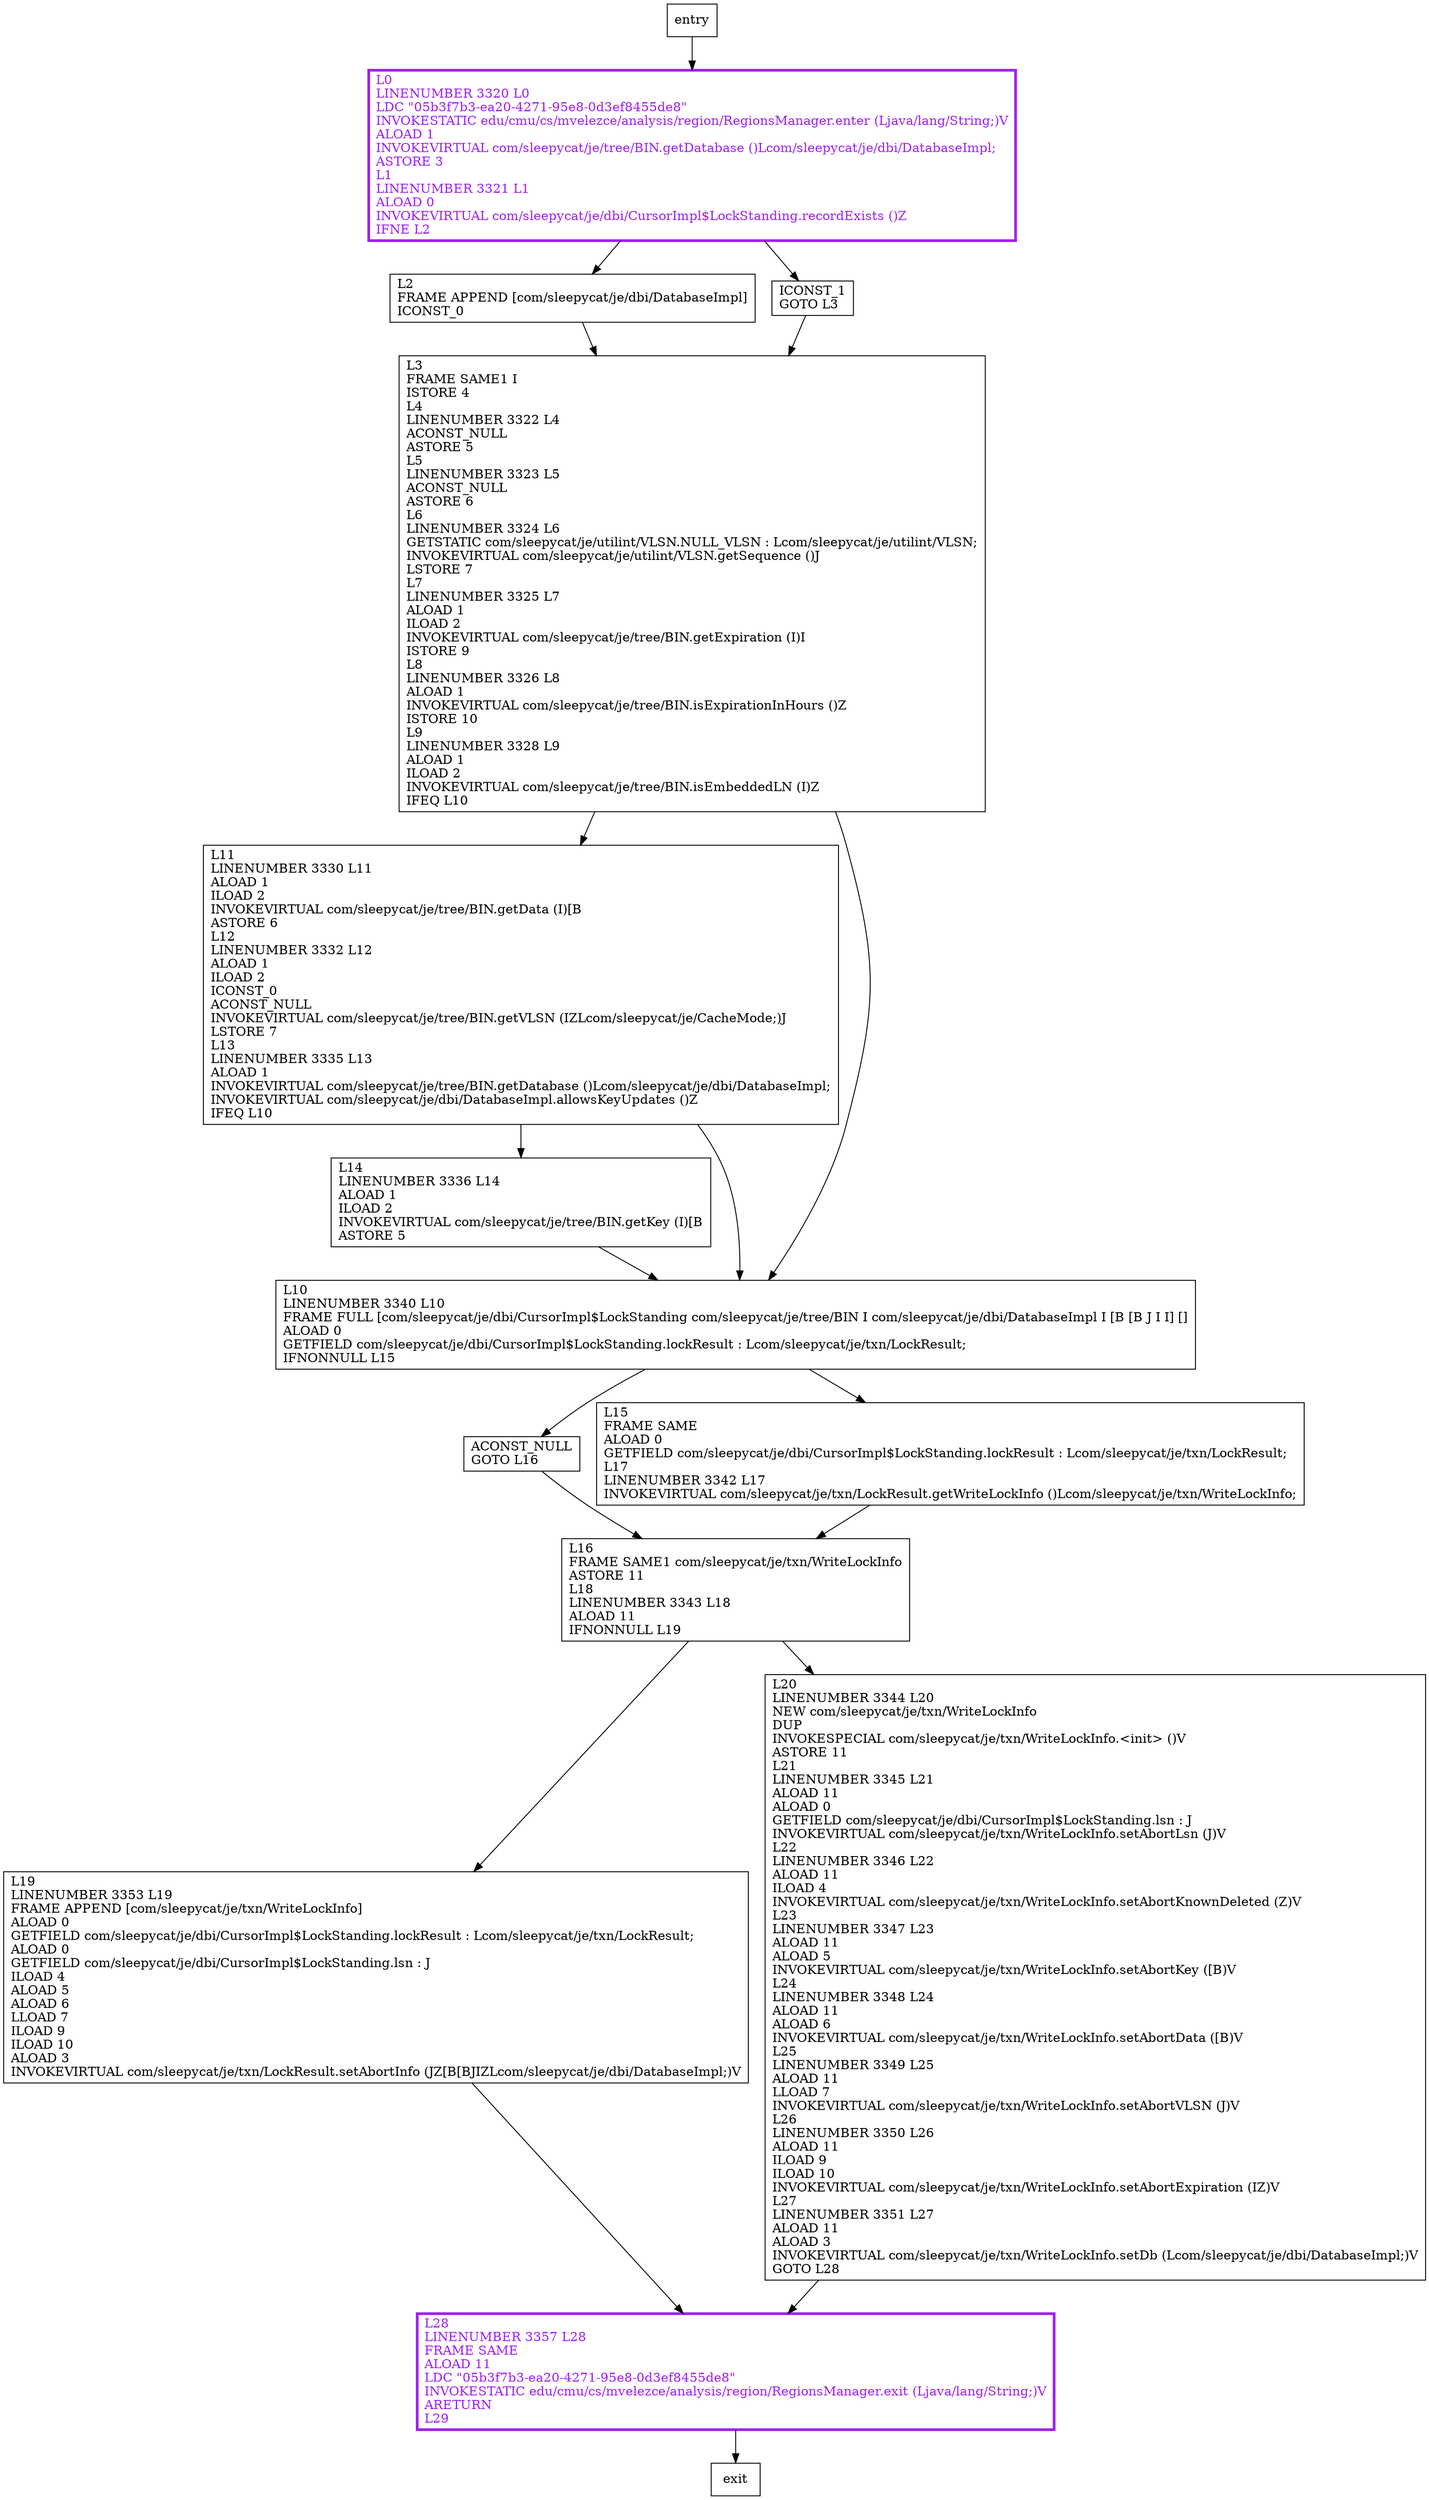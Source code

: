 digraph prepareForUpdate {
node [shape=record];
1495345563 [label="ACONST_NULL\lGOTO L16\l"];
605896059 [label="L19\lLINENUMBER 3353 L19\lFRAME APPEND [com/sleepycat/je/txn/WriteLockInfo]\lALOAD 0\lGETFIELD com/sleepycat/je/dbi/CursorImpl$LockStanding.lockResult : Lcom/sleepycat/je/txn/LockResult;\lALOAD 0\lGETFIELD com/sleepycat/je/dbi/CursorImpl$LockStanding.lsn : J\lILOAD 4\lALOAD 5\lALOAD 6\lLLOAD 7\lILOAD 9\lILOAD 10\lALOAD 3\lINVOKEVIRTUAL com/sleepycat/je/txn/LockResult.setAbortInfo (JZ[B[BJIZLcom/sleepycat/je/dbi/DatabaseImpl;)V\l"];
56364917 [label="L28\lLINENUMBER 3357 L28\lFRAME SAME\lALOAD 11\lLDC \"05b3f7b3-ea20-4271-95e8-0d3ef8455de8\"\lINVOKESTATIC edu/cmu/cs/mvelezce/analysis/region/RegionsManager.exit (Ljava/lang/String;)V\lARETURN\lL29\l"];
1494765207 [label="L11\lLINENUMBER 3330 L11\lALOAD 1\lILOAD 2\lINVOKEVIRTUAL com/sleepycat/je/tree/BIN.getData (I)[B\lASTORE 6\lL12\lLINENUMBER 3332 L12\lALOAD 1\lILOAD 2\lICONST_0\lACONST_NULL\lINVOKEVIRTUAL com/sleepycat/je/tree/BIN.getVLSN (IZLcom/sleepycat/je/CacheMode;)J\lLSTORE 7\lL13\lLINENUMBER 3335 L13\lALOAD 1\lINVOKEVIRTUAL com/sleepycat/je/tree/BIN.getDatabase ()Lcom/sleepycat/je/dbi/DatabaseImpl;\lINVOKEVIRTUAL com/sleepycat/je/dbi/DatabaseImpl.allowsKeyUpdates ()Z\lIFEQ L10\l"];
763633531 [label="L14\lLINENUMBER 3336 L14\lALOAD 1\lILOAD 2\lINVOKEVIRTUAL com/sleepycat/je/tree/BIN.getKey (I)[B\lASTORE 5\l"];
1112980400 [label="L15\lFRAME SAME\lALOAD 0\lGETFIELD com/sleepycat/je/dbi/CursorImpl$LockStanding.lockResult : Lcom/sleepycat/je/txn/LockResult;\lL17\lLINENUMBER 3342 L17\lINVOKEVIRTUAL com/sleepycat/je/txn/LockResult.getWriteLockInfo ()Lcom/sleepycat/je/txn/WriteLockInfo;\l"];
695173354 [label="L16\lFRAME SAME1 com/sleepycat/je/txn/WriteLockInfo\lASTORE 11\lL18\lLINENUMBER 3343 L18\lALOAD 11\lIFNONNULL L19\l"];
798392891 [label="L2\lFRAME APPEND [com/sleepycat/je/dbi/DatabaseImpl]\lICONST_0\l"];
513680487 [label="L3\lFRAME SAME1 I\lISTORE 4\lL4\lLINENUMBER 3322 L4\lACONST_NULL\lASTORE 5\lL5\lLINENUMBER 3323 L5\lACONST_NULL\lASTORE 6\lL6\lLINENUMBER 3324 L6\lGETSTATIC com/sleepycat/je/utilint/VLSN.NULL_VLSN : Lcom/sleepycat/je/utilint/VLSN;\lINVOKEVIRTUAL com/sleepycat/je/utilint/VLSN.getSequence ()J\lLSTORE 7\lL7\lLINENUMBER 3325 L7\lALOAD 1\lILOAD 2\lINVOKEVIRTUAL com/sleepycat/je/tree/BIN.getExpiration (I)I\lISTORE 9\lL8\lLINENUMBER 3326 L8\lALOAD 1\lINVOKEVIRTUAL com/sleepycat/je/tree/BIN.isExpirationInHours ()Z\lISTORE 10\lL9\lLINENUMBER 3328 L9\lALOAD 1\lILOAD 2\lINVOKEVIRTUAL com/sleepycat/je/tree/BIN.isEmbeddedLN (I)Z\lIFEQ L10\l"];
1398901107 [label="L20\lLINENUMBER 3344 L20\lNEW com/sleepycat/je/txn/WriteLockInfo\lDUP\lINVOKESPECIAL com/sleepycat/je/txn/WriteLockInfo.\<init\> ()V\lASTORE 11\lL21\lLINENUMBER 3345 L21\lALOAD 11\lALOAD 0\lGETFIELD com/sleepycat/je/dbi/CursorImpl$LockStanding.lsn : J\lINVOKEVIRTUAL com/sleepycat/je/txn/WriteLockInfo.setAbortLsn (J)V\lL22\lLINENUMBER 3346 L22\lALOAD 11\lILOAD 4\lINVOKEVIRTUAL com/sleepycat/je/txn/WriteLockInfo.setAbortKnownDeleted (Z)V\lL23\lLINENUMBER 3347 L23\lALOAD 11\lALOAD 5\lINVOKEVIRTUAL com/sleepycat/je/txn/WriteLockInfo.setAbortKey ([B)V\lL24\lLINENUMBER 3348 L24\lALOAD 11\lALOAD 6\lINVOKEVIRTUAL com/sleepycat/je/txn/WriteLockInfo.setAbortData ([B)V\lL25\lLINENUMBER 3349 L25\lALOAD 11\lLLOAD 7\lINVOKEVIRTUAL com/sleepycat/je/txn/WriteLockInfo.setAbortVLSN (J)V\lL26\lLINENUMBER 3350 L26\lALOAD 11\lILOAD 9\lILOAD 10\lINVOKEVIRTUAL com/sleepycat/je/txn/WriteLockInfo.setAbortExpiration (IZ)V\lL27\lLINENUMBER 3351 L27\lALOAD 11\lALOAD 3\lINVOKEVIRTUAL com/sleepycat/je/txn/WriteLockInfo.setDb (Lcom/sleepycat/je/dbi/DatabaseImpl;)V\lGOTO L28\l"];
1824874651 [label="L0\lLINENUMBER 3320 L0\lLDC \"05b3f7b3-ea20-4271-95e8-0d3ef8455de8\"\lINVOKESTATIC edu/cmu/cs/mvelezce/analysis/region/RegionsManager.enter (Ljava/lang/String;)V\lALOAD 1\lINVOKEVIRTUAL com/sleepycat/je/tree/BIN.getDatabase ()Lcom/sleepycat/je/dbi/DatabaseImpl;\lASTORE 3\lL1\lLINENUMBER 3321 L1\lALOAD 0\lINVOKEVIRTUAL com/sleepycat/je/dbi/CursorImpl$LockStanding.recordExists ()Z\lIFNE L2\l"];
915985609 [label="L10\lLINENUMBER 3340 L10\lFRAME FULL [com/sleepycat/je/dbi/CursorImpl$LockStanding com/sleepycat/je/tree/BIN I com/sleepycat/je/dbi/DatabaseImpl I [B [B J I I] []\lALOAD 0\lGETFIELD com/sleepycat/je/dbi/CursorImpl$LockStanding.lockResult : Lcom/sleepycat/je/txn/LockResult;\lIFNONNULL L15\l"];
274724371 [label="ICONST_1\lGOTO L3\l"];
entry;
exit;
1495345563 -> 695173354;
605896059 -> 56364917;
56364917 -> exit;
1494765207 -> 915985609;
1494765207 -> 763633531;
763633531 -> 915985609;
1112980400 -> 695173354;
695173354 -> 605896059;
695173354 -> 1398901107;
798392891 -> 513680487;
513680487 -> 915985609;
513680487 -> 1494765207;
1398901107 -> 56364917;
entry -> 1824874651;
1824874651 -> 274724371;
1824874651 -> 798392891;
915985609 -> 1495345563;
915985609 -> 1112980400;
274724371 -> 513680487;
1824874651[fontcolor="purple", penwidth=3, color="purple"];
56364917[fontcolor="purple", penwidth=3, color="purple"];
}
